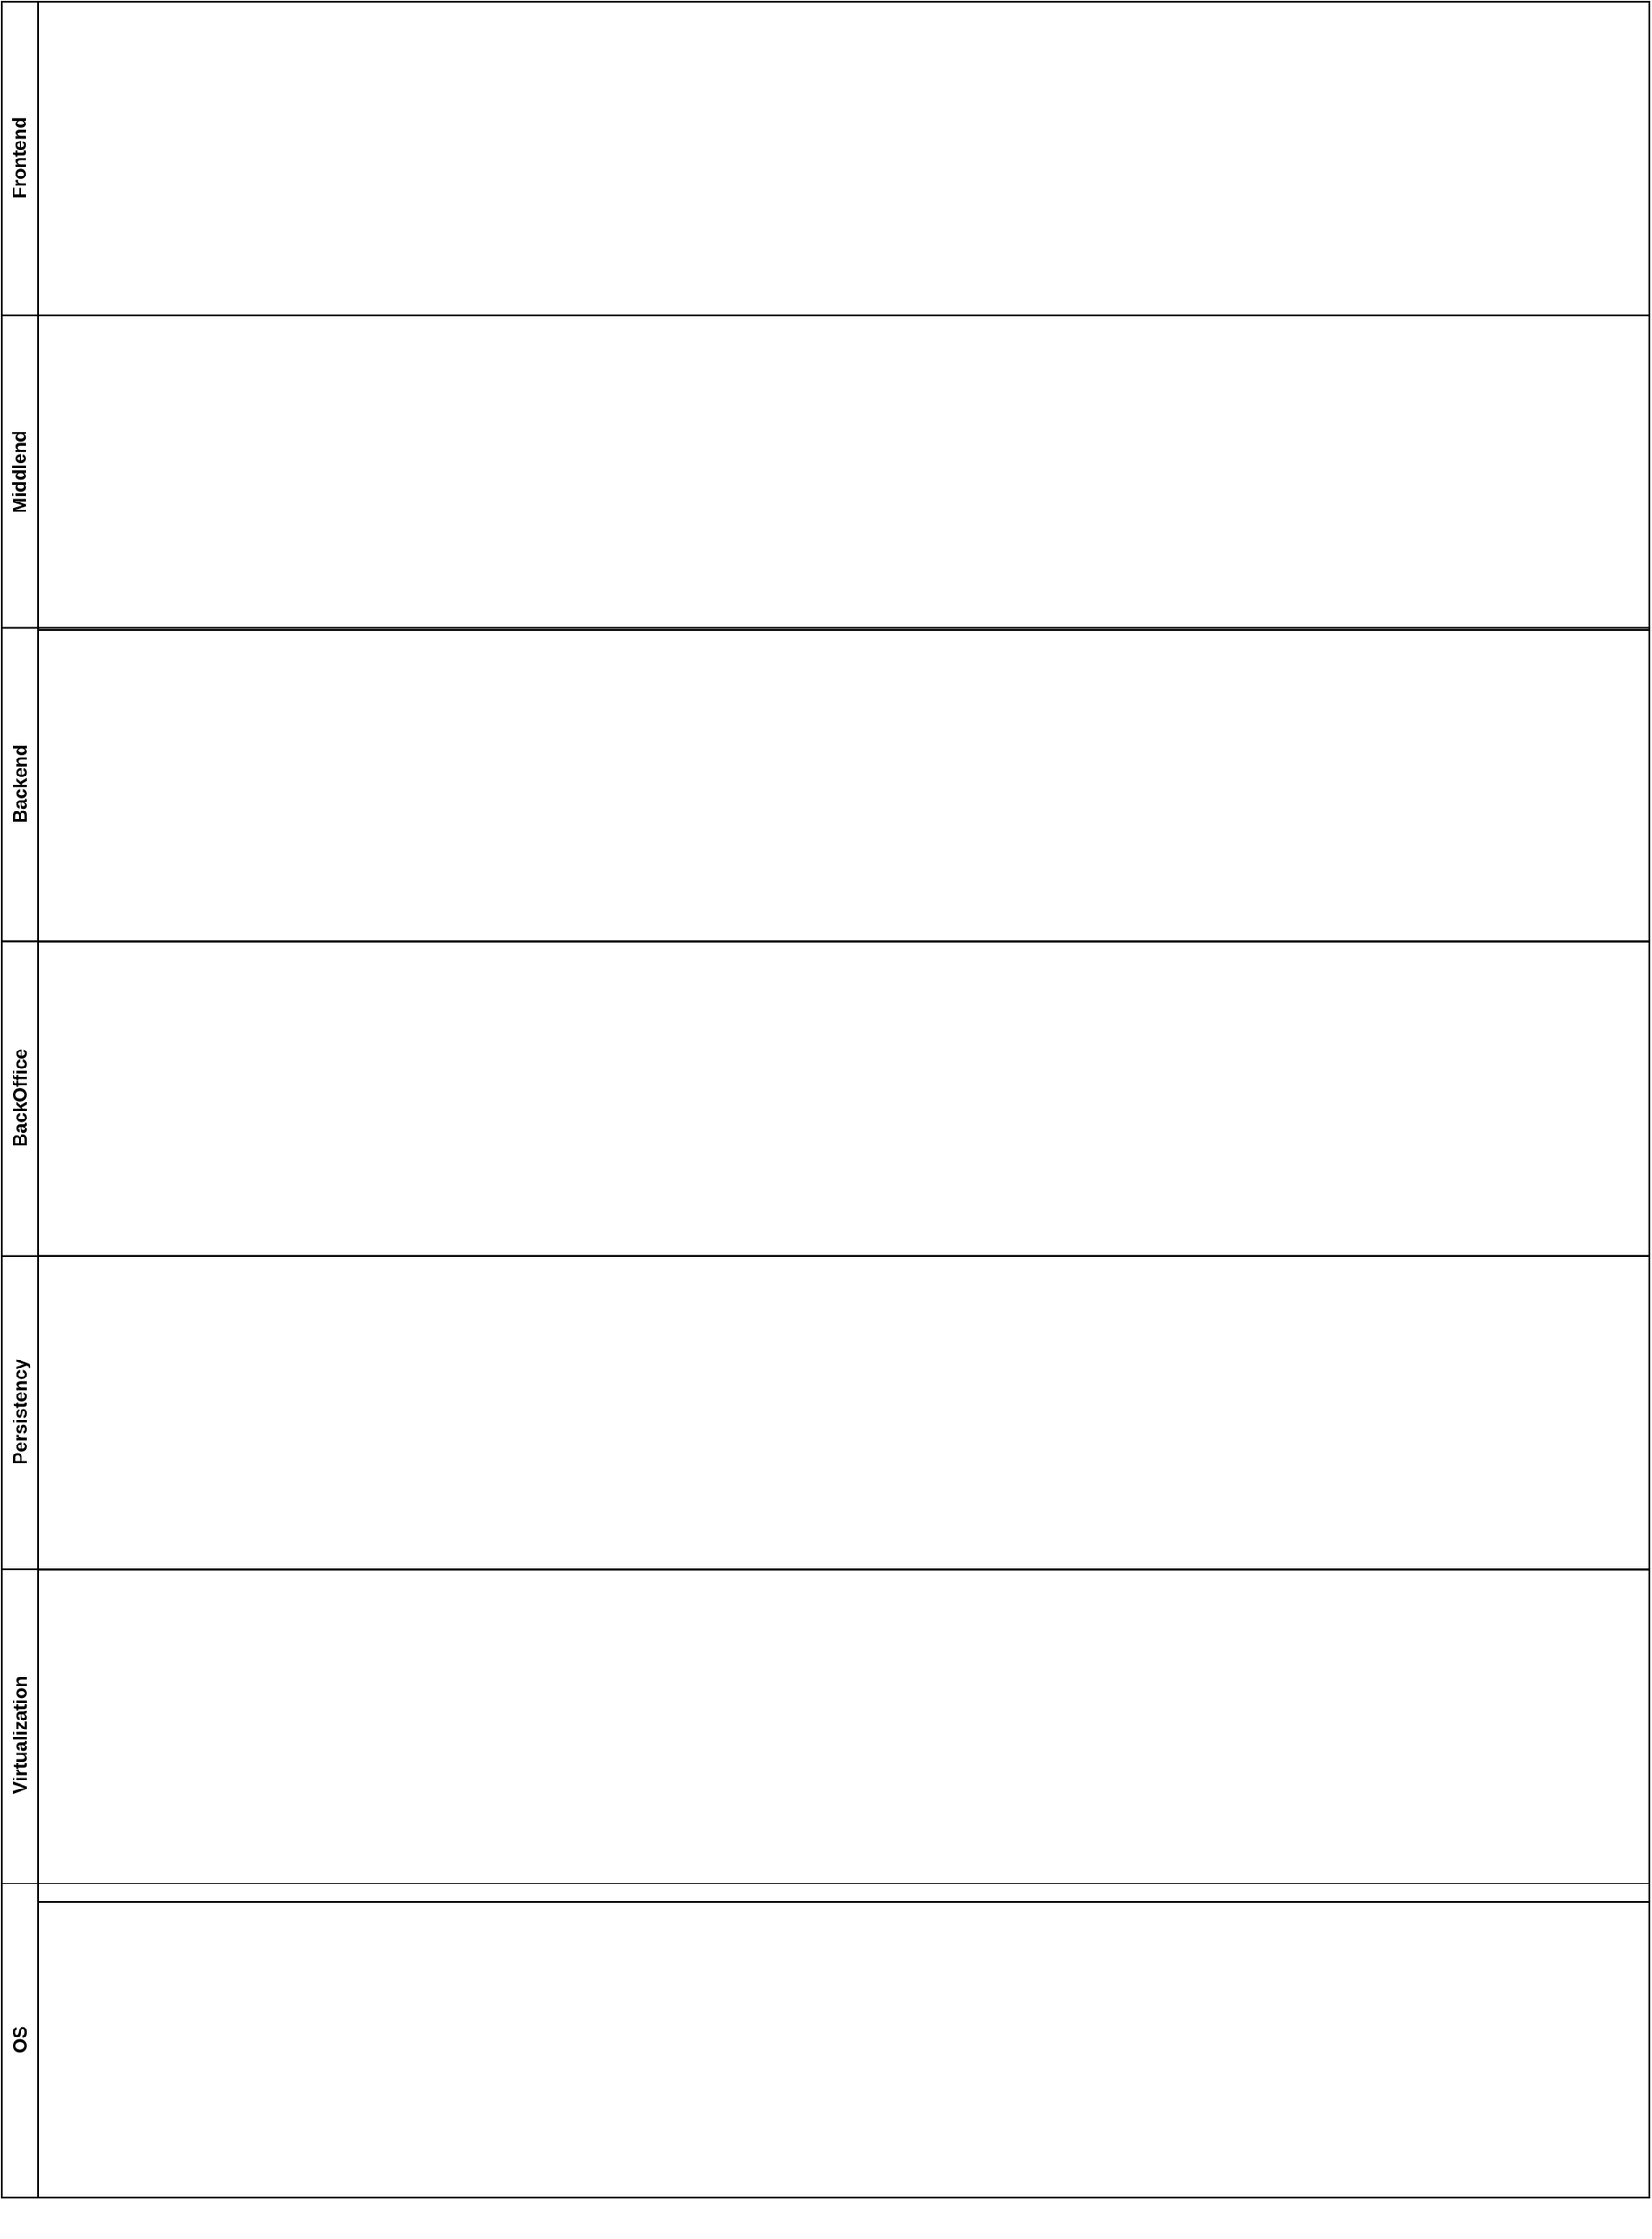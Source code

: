 <mxfile version="22.1.4" type="device">
  <diagram name="Página-1" id="Lj2UYol1K-0v7_I4twlo">
    <mxGraphModel dx="1750" dy="942" grid="1" gridSize="10" guides="1" tooltips="1" connect="1" arrows="1" fold="1" page="1" pageScale="1" pageWidth="1169" pageHeight="827" math="0" shadow="0">
      <root>
        <mxCell id="0" />
        <mxCell id="1" parent="0" />
        <mxCell id="hJBQMCmi2Zm9q_jRJUEM-12" value="Frontend" style="swimlane;horizontal=0;whiteSpace=wrap;html=1;" vertex="1" parent="1">
          <mxGeometry x="60" y="100" width="1050" height="200" as="geometry" />
        </mxCell>
        <mxCell id="rkyuR8n9D_zRhjpiwg3G-8" value="" style="shape=image;verticalLabelPosition=bottom;labelBackgroundColor=default;verticalAlign=top;aspect=fixed;imageAspect=0;image=https://web-strapi.mrmilu.com/uploads/flutter_logo_470e9f7491.png;" parent="hJBQMCmi2Zm9q_jRJUEM-12" vertex="1">
          <mxGeometry x="500.005" y="20" width="139.39" height="139.39" as="geometry" />
        </mxCell>
        <mxCell id="hJBQMCmi2Zm9q_jRJUEM-13" value="Middlend" style="swimlane;horizontal=0;whiteSpace=wrap;html=1;" vertex="1" parent="1">
          <mxGeometry x="60" y="300" width="1050" height="200" as="geometry" />
        </mxCell>
        <mxCell id="rkyuR8n9D_zRhjpiwg3G-11" value="" style="shape=image;verticalLabelPosition=bottom;labelBackgroundColor=default;verticalAlign=top;aspect=fixed;imageAspect=0;image=https://cdn-icons-png.flaticon.com/512/5968/5968322.png;" parent="hJBQMCmi2Zm9q_jRJUEM-13" vertex="1">
          <mxGeometry x="500.0" y="34" width="132" height="132" as="geometry" />
        </mxCell>
        <mxCell id="hJBQMCmi2Zm9q_jRJUEM-16" value="Backend" style="swimlane;horizontal=0;whiteSpace=wrap;html=1;" vertex="1" parent="1">
          <mxGeometry x="60" y="498.69" width="1050" height="200" as="geometry" />
        </mxCell>
        <mxCell id="rkyuR8n9D_zRhjpiwg3G-6" value="" style="shape=image;verticalLabelPosition=bottom;labelBackgroundColor=default;verticalAlign=top;aspect=fixed;imageAspect=0;image=https://dz2cdn1.dzone.com/storage/temp/12434118-spring-boot-logo.png;" parent="hJBQMCmi2Zm9q_jRJUEM-16" vertex="1">
          <mxGeometry x="333.6" y="35.31" width="157.4" height="141.22" as="geometry" />
        </mxCell>
        <mxCell id="rkyuR8n9D_zRhjpiwg3G-10" value="" style="shape=image;verticalLabelPosition=bottom;labelBackgroundColor=default;verticalAlign=top;aspect=fixed;imageAspect=0;image=https://cdn4.iconfinder.com/data/icons/logos-and-brands/512/181_Java_logo_logos-512.png;" parent="hJBQMCmi2Zm9q_jRJUEM-16" vertex="1">
          <mxGeometry x="581.7" y="26.695" width="146.61" height="146.61" as="geometry" />
        </mxCell>
        <mxCell id="hJBQMCmi2Zm9q_jRJUEM-17" value="Persistency" style="swimlane;horizontal=0;whiteSpace=wrap;html=1;" vertex="1" parent="1">
          <mxGeometry x="60" y="898.69" width="1050" height="200" as="geometry" />
        </mxCell>
        <mxCell id="rkyuR8n9D_zRhjpiwg3G-14" value="" style="shape=image;verticalLabelPosition=bottom;labelBackgroundColor=default;verticalAlign=top;aspect=fixed;imageAspect=0;image=https://upload.wikimedia.org/wikipedia/commons/thumb/2/29/Postgresql_elephant.svg/1200px-Postgresql_elephant.svg.png;" parent="hJBQMCmi2Zm9q_jRJUEM-17" vertex="1">
          <mxGeometry x="802.51" y="30.04" width="138.51" height="142.92" as="geometry" />
        </mxCell>
        <mxCell id="rkyuR8n9D_zRhjpiwg3G-15" value="" style="shape=image;verticalLabelPosition=bottom;labelBackgroundColor=default;verticalAlign=top;aspect=fixed;imageAspect=0;image=https://upload.wikimedia.org/wikipedia/commons/thumb/5/5e/Cassandra_logo.svg/2560px-Cassandra_logo.svg.png;clipPath=inset(3.23% 0% 25.12% 0%);" parent="hJBQMCmi2Zm9q_jRJUEM-17" vertex="1">
          <mxGeometry x="129" y="65.5" width="150" height="72" as="geometry" />
        </mxCell>
        <mxCell id="hJBQMCmi2Zm9q_jRJUEM-1" value="" style="shape=image;verticalLabelPosition=bottom;labelBackgroundColor=default;verticalAlign=top;aspect=fixed;imageAspect=0;image=https://upload.wikimedia.org/wikipedia/commons/thumb/0/05/Apache_kafka.svg/1261px-Apache_kafka.svg.png;" vertex="1" parent="hJBQMCmi2Zm9q_jRJUEM-17">
          <mxGeometry x="360" y="11.5" width="109" height="177" as="geometry" />
        </mxCell>
        <mxCell id="rkyuR8n9D_zRhjpiwg3G-13" value="" style="shape=image;verticalLabelPosition=bottom;labelBackgroundColor=default;verticalAlign=top;aspect=fixed;imageAspect=0;image=https://www.stackery.io/assets/images/posts/redis-cache-cluster-support/featured.svg;" parent="hJBQMCmi2Zm9q_jRJUEM-17" vertex="1">
          <mxGeometry x="570" y="18.38" width="190" height="163.24" as="geometry" />
        </mxCell>
        <mxCell id="hJBQMCmi2Zm9q_jRJUEM-18" value="BackOffice" style="swimlane;horizontal=0;whiteSpace=wrap;html=1;" vertex="1" parent="1">
          <mxGeometry x="60" y="698.69" width="1050" height="200" as="geometry" />
        </mxCell>
        <mxCell id="hJBQMCmi2Zm9q_jRJUEM-10" value="" style="shape=image;verticalLabelPosition=bottom;labelBackgroundColor=default;verticalAlign=top;aspect=fixed;imageAspect=0;image=https://seeklogo.com/images/K/kibana-logo-3CB40921E7-seeklogo.com.png;" vertex="1" parent="hJBQMCmi2Zm9q_jRJUEM-18">
          <mxGeometry x="650" y="29.64" width="106" height="140.71" as="geometry" />
        </mxCell>
        <mxCell id="hJBQMCmi2Zm9q_jRJUEM-8" value="" style="shape=image;verticalLabelPosition=bottom;labelBackgroundColor=default;verticalAlign=top;aspect=fixed;imageAspect=0;image=https://cdn.icon-icons.com/icons2/2699/PNG/512/grafana_logo_icon_171048.png;" vertex="1" parent="hJBQMCmi2Zm9q_jRJUEM-18">
          <mxGeometry x="450" y="35.01" width="130" height="130" as="geometry" />
        </mxCell>
        <mxCell id="hJBQMCmi2Zm9q_jRJUEM-6" value="" style="shape=image;verticalLabelPosition=bottom;labelBackgroundColor=default;verticalAlign=top;aspect=fixed;imageAspect=0;image=https://www.svgrepo.com/show/373924/nginx.svg;" vertex="1" parent="hJBQMCmi2Zm9q_jRJUEM-18">
          <mxGeometry x="60.0" y="29.65" width="130" height="130" as="geometry" />
        </mxCell>
        <mxCell id="hJBQMCmi2Zm9q_jRJUEM-7" value="" style="shape=image;verticalLabelPosition=bottom;labelBackgroundColor=default;verticalAlign=top;aspect=fixed;imageAspect=0;image=https://upload.wikimedia.org/wikipedia/commons/thumb/3/38/Prometheus_software_logo.svg/2066px-Prometheus_software_logo.svg.png;" vertex="1" parent="hJBQMCmi2Zm9q_jRJUEM-18">
          <mxGeometry x="270" y="40.5" width="120" height="119" as="geometry" />
        </mxCell>
        <mxCell id="hJBQMCmi2Zm9q_jRJUEM-34" value="" style="shape=image;verticalLabelPosition=bottom;labelBackgroundColor=default;verticalAlign=top;aspect=fixed;imageAspect=0;image=https://www.stonebranch.com/integration-hub/media/d5/72/11/1642677735/Oauth%202.0_Vendor_Product_Logo.svg;clipPath=inset(18% 27.67% 15% 28%);" vertex="1" parent="hJBQMCmi2Zm9q_jRJUEM-18">
          <mxGeometry x="840" y="29.65" width="148.88" height="150" as="geometry" />
        </mxCell>
        <mxCell id="hJBQMCmi2Zm9q_jRJUEM-19" value="Virtualization" style="swimlane;horizontal=0;whiteSpace=wrap;html=1;" vertex="1" parent="1">
          <mxGeometry x="60" y="1098.5" width="1050" height="212" as="geometry" />
        </mxCell>
        <mxCell id="hJBQMCmi2Zm9q_jRJUEM-4" value="" style="shape=image;verticalLabelPosition=bottom;labelBackgroundColor=default;verticalAlign=top;aspect=fixed;imageAspect=0;image=https://gitlab.developers.cam.ac.uk/uploads/-/system/project/avatar/4542/compose.png;" vertex="1" parent="hJBQMCmi2Zm9q_jRJUEM-19">
          <mxGeometry x="800.59" y="3.17" width="140.43" height="178" as="geometry" />
        </mxCell>
        <mxCell id="hJBQMCmi2Zm9q_jRJUEM-3" value="" style="shape=image;verticalLabelPosition=bottom;labelBackgroundColor=default;verticalAlign=top;aspect=fixed;imageAspect=0;image=https://upload.wikimedia.org/wikipedia/commons/thumb/3/39/Kubernetes_logo_without_workmark.svg/2109px-Kubernetes_logo_without_workmark.svg.png;" vertex="1" parent="hJBQMCmi2Zm9q_jRJUEM-19">
          <mxGeometry x="575" y="25.84" width="160" height="155.33" as="geometry" />
        </mxCell>
        <mxCell id="hJBQMCmi2Zm9q_jRJUEM-2" value="" style="shape=image;verticalLabelPosition=bottom;labelBackgroundColor=default;verticalAlign=top;aspect=fixed;imageAspect=0;image=https://cdn4.iconfinder.com/data/icons/logos-and-brands/512/97_Docker_logo_logos-512.png;" vertex="1" parent="hJBQMCmi2Zm9q_jRJUEM-19">
          <mxGeometry x="50" width="212" height="212" as="geometry" />
        </mxCell>
        <mxCell id="hJBQMCmi2Zm9q_jRJUEM-5" value="" style="shape=image;verticalLabelPosition=bottom;labelBackgroundColor=default;verticalAlign=top;aspect=fixed;imageAspect=0;image=https://kompose.io/assets/images/logo.png;" vertex="1" parent="hJBQMCmi2Zm9q_jRJUEM-19">
          <mxGeometry x="300" y="21" width="170" height="170" as="geometry" />
        </mxCell>
        <mxCell id="hJBQMCmi2Zm9q_jRJUEM-23" value="OS" style="swimlane;horizontal=0;whiteSpace=wrap;html=1;" vertex="1" parent="1">
          <mxGeometry x="60" y="1298.5" width="1050" height="200" as="geometry" />
        </mxCell>
        <mxCell id="hJBQMCmi2Zm9q_jRJUEM-24" value="" style="shape=image;verticalLabelPosition=bottom;labelBackgroundColor=default;verticalAlign=top;aspect=fixed;imageAspect=0;image=https://upload.wikimedia.org/wikipedia/commons/thumb/f/f1/Icons8_flat_linux.svg/2048px-Icons8_flat_linux.svg.png;" vertex="1" parent="1">
          <mxGeometry x="267.5" y="1279" width="249.9" height="244.9" as="geometry" />
        </mxCell>
        <mxCell id="hJBQMCmi2Zm9q_jRJUEM-30" value="" style="shape=image;verticalLabelPosition=bottom;labelBackgroundColor=default;verticalAlign=top;aspect=fixed;imageAspect=0;image=https://cdn-icons-png.flaticon.com/512/25/25231.png;" vertex="1" parent="1">
          <mxGeometry x="750" y="1320" width="160" height="160" as="geometry" />
        </mxCell>
        <mxCell id="hJBQMCmi2Zm9q_jRJUEM-33" value="" style="shape=image;verticalLabelPosition=bottom;labelBackgroundColor=default;verticalAlign=top;aspect=fixed;imageAspect=0;image=https://avatars.githubusercontent.com/u/44036562?s=200&amp;v=4.jpg;" vertex="1" parent="1">
          <mxGeometry x="520.69" y="1320" width="162" height="162" as="geometry" />
        </mxCell>
      </root>
    </mxGraphModel>
  </diagram>
</mxfile>
